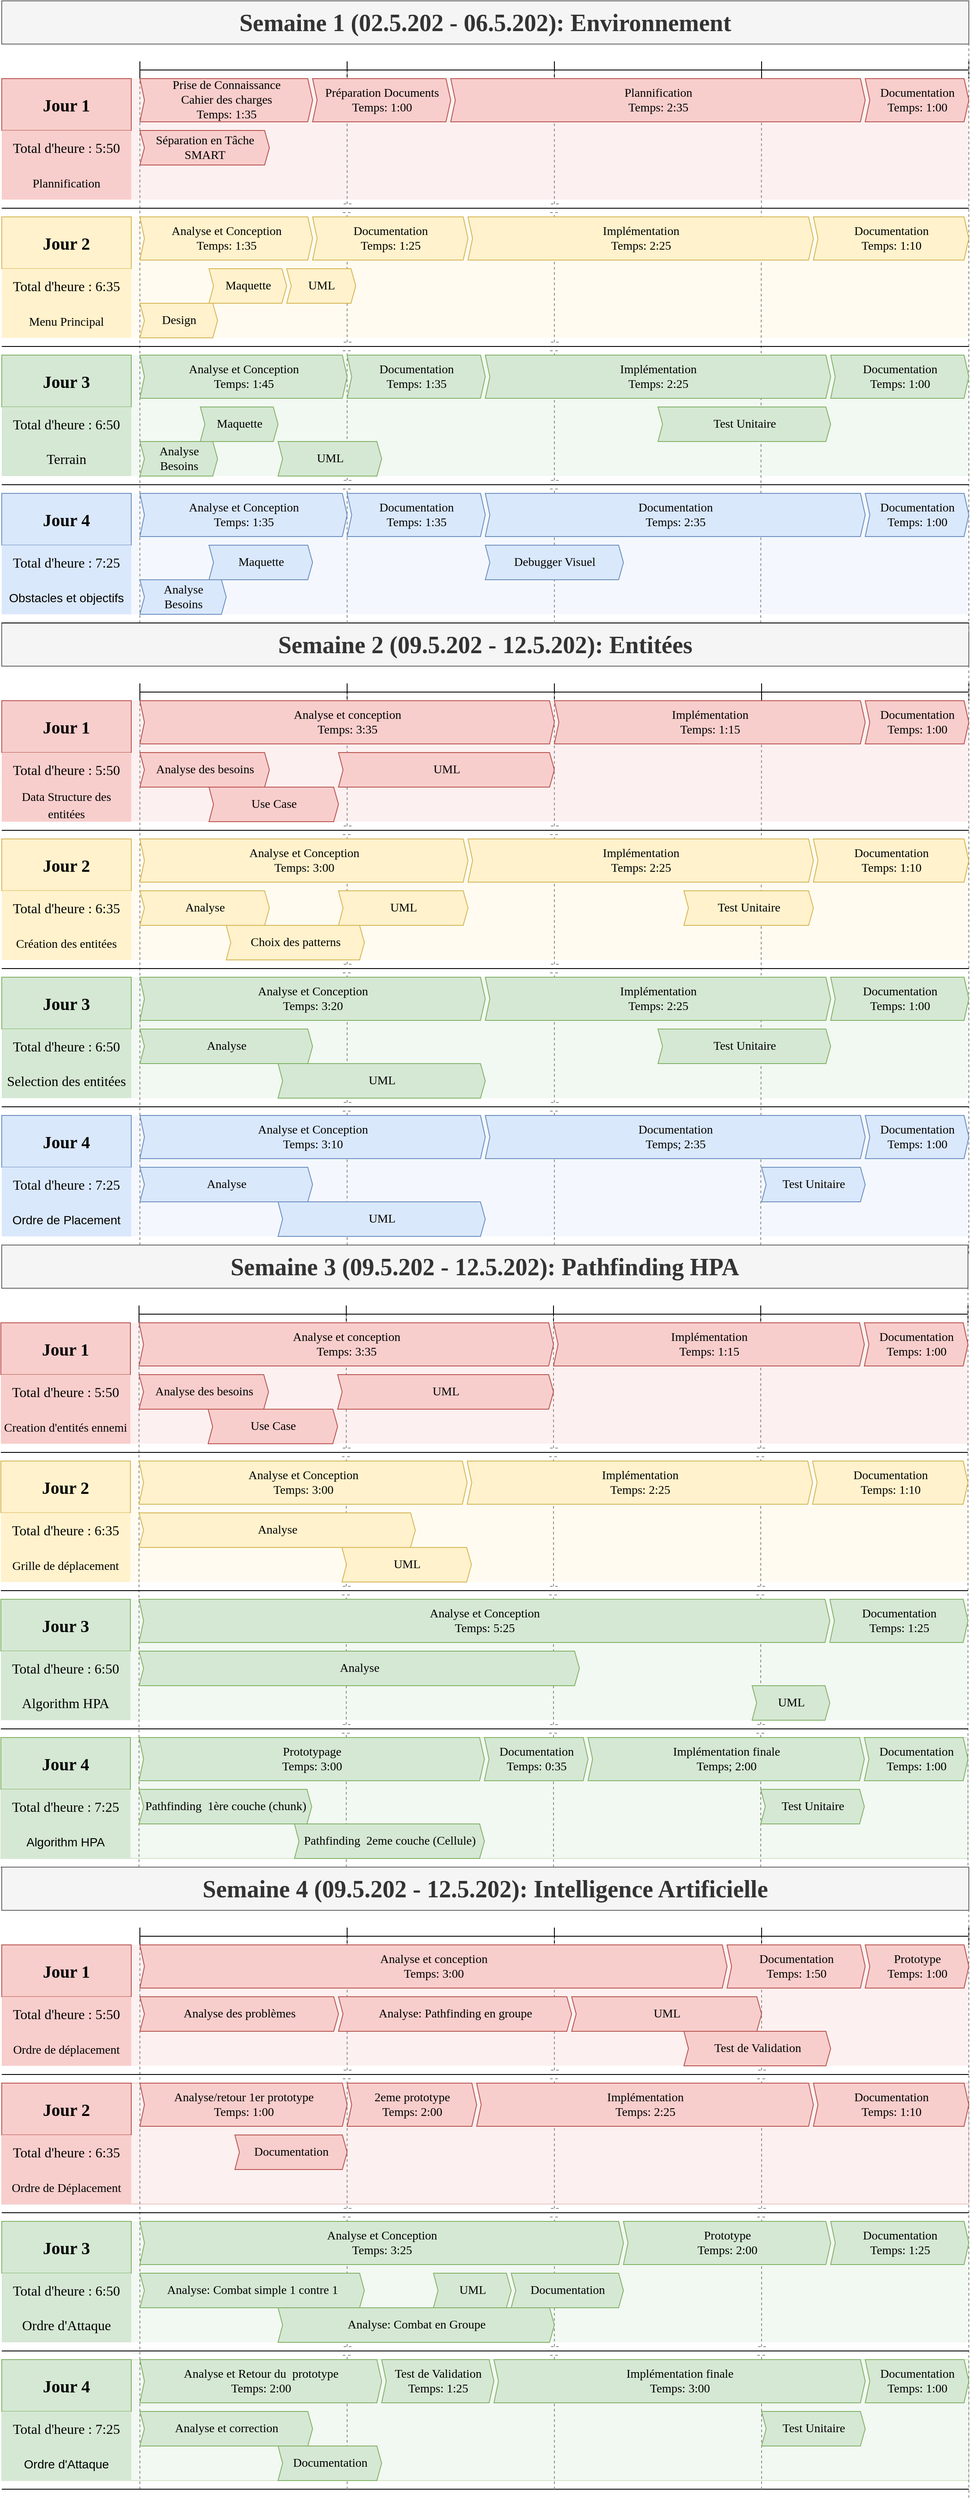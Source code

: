 <mxfile>
    <diagram id="AmbIO0eNBSl3mJiWK7nr" name="Page-1">
        <mxGraphModel dx="1188" dy="812" grid="1" gridSize="10" guides="1" tooltips="1" connect="1" arrows="1" fold="1" page="1" pageScale="1" pageWidth="1169" pageHeight="827" math="0" shadow="0">
            <root>
                <mxCell id="0"/>
                <mxCell id="131" value="BackGroundLayer" style="" parent="0"/>
                <mxCell id="132" value="" style="rounded=0;whiteSpace=wrap;html=1;fontFamily=Times New Roman;fontSize=16;gradientDirection=east;fillColor=#dae8fc;strokeColor=none;opacity=30;" parent="131" vertex="1">
                    <mxGeometry x="40" y="650" width="1120" height="140" as="geometry"/>
                </mxCell>
                <mxCell id="133" value="" style="rounded=0;whiteSpace=wrap;html=1;fontFamily=Times New Roman;fontSize=16;gradientDirection=east;fillColor=#d5e8d4;strokeColor=none;opacity=30;" parent="131" vertex="1">
                    <mxGeometry x="40" y="490" width="1120" height="140" as="geometry"/>
                </mxCell>
                <mxCell id="134" value="" style="rounded=0;whiteSpace=wrap;html=1;fontFamily=Times New Roman;fontSize=16;gradientDirection=east;fillColor=#fff2cc;strokeColor=none;opacity=30;" parent="131" vertex="1">
                    <mxGeometry x="40" y="330" width="1120" height="140" as="geometry"/>
                </mxCell>
                <mxCell id="135" value="" style="rounded=0;whiteSpace=wrap;html=1;fontFamily=Times New Roman;fontSize=16;gradientDirection=east;fillColor=#f8cecc;strokeColor=none;opacity=30;" parent="131" vertex="1">
                    <mxGeometry x="40" y="170" width="1120" height="140" as="geometry"/>
                </mxCell>
                <mxCell id="143" value="" style="rounded=0;whiteSpace=wrap;html=1;fontFamily=Times New Roman;fontSize=16;gradientDirection=east;fillColor=#dae8fc;strokeColor=none;opacity=30;" vertex="1" parent="131">
                    <mxGeometry x="40" y="1370" width="1120" height="140" as="geometry"/>
                </mxCell>
                <mxCell id="144" value="" style="rounded=0;whiteSpace=wrap;html=1;fontFamily=Times New Roman;fontSize=16;gradientDirection=east;fillColor=#d5e8d4;strokeColor=none;opacity=30;" vertex="1" parent="131">
                    <mxGeometry x="40" y="1210" width="1120" height="140" as="geometry"/>
                </mxCell>
                <mxCell id="145" value="" style="rounded=0;whiteSpace=wrap;html=1;fontFamily=Times New Roman;fontSize=16;gradientDirection=east;fillColor=#fff2cc;strokeColor=none;opacity=30;" vertex="1" parent="131">
                    <mxGeometry x="40" y="1050" width="1120" height="140" as="geometry"/>
                </mxCell>
                <mxCell id="146" value="" style="rounded=0;whiteSpace=wrap;html=1;fontFamily=Times New Roman;fontSize=16;gradientDirection=east;fillColor=#f8cecc;strokeColor=none;opacity=30;" vertex="1" parent="131">
                    <mxGeometry x="40" y="890" width="1120" height="140" as="geometry"/>
                </mxCell>
                <mxCell id="147" value="" style="shape=crossbar;whiteSpace=wrap;html=1;rounded=1;" vertex="1" parent="131">
                    <mxGeometry x="920" y="870" width="240" height="20" as="geometry"/>
                </mxCell>
                <mxCell id="148" value="" style="endArrow=none;dashed=1;html=1;rounded=0;sourcePerimeterSpacing=0;jumpStyle=line;jumpSize=10;entryX=0;entryY=0.5;entryDx=0;entryDy=0;entryPerimeter=0;strokeWidth=1;strokeColor=#8C8C8C;startSize=6;endSize=6;" edge="1" parent="131" target="156">
                    <mxGeometry width="50" height="50" relative="1" as="geometry">
                        <mxPoint x="200" y="1520" as="sourcePoint"/>
                        <mxPoint x="199" y="830" as="targetPoint"/>
                    </mxGeometry>
                </mxCell>
                <mxCell id="149" value="" style="endArrow=none;dashed=1;html=1;rounded=0;sourcePerimeterSpacing=0;jumpStyle=line;jumpSize=10;entryX=0;entryY=0.5;entryDx=0;entryDy=0;entryPerimeter=0;strokeWidth=1;strokeColor=#8C8C8C;startSize=6;endSize=6;" edge="1" parent="131" target="147">
                    <mxGeometry width="50" height="50" relative="1" as="geometry">
                        <mxPoint x="919" y="1520" as="sourcePoint"/>
                        <mxPoint x="919" y="830" as="targetPoint"/>
                    </mxGeometry>
                </mxCell>
                <mxCell id="150" value="" style="endArrow=none;dashed=1;html=1;rounded=0;sourcePerimeterSpacing=0;jumpStyle=line;jumpSize=10;strokeWidth=1;strokeColor=#8C8C8C;startSize=6;endSize=6;" edge="1" parent="131">
                    <mxGeometry width="50" height="50" relative="1" as="geometry">
                        <mxPoint x="1160" y="1530" as="sourcePoint"/>
                        <mxPoint x="1160" y="820" as="targetPoint"/>
                    </mxGeometry>
                </mxCell>
                <mxCell id="151" value="" style="endArrow=none;html=1;" edge="1" parent="131">
                    <mxGeometry width="50" height="50" relative="1" as="geometry">
                        <mxPoint x="40" y="1040" as="sourcePoint"/>
                        <mxPoint x="1160" y="1040" as="targetPoint"/>
                    </mxGeometry>
                </mxCell>
                <mxCell id="152" value="" style="endArrow=none;html=1;" edge="1" parent="131">
                    <mxGeometry width="50" height="50" relative="1" as="geometry">
                        <mxPoint x="40" y="1200" as="sourcePoint"/>
                        <mxPoint x="1160" y="1200" as="targetPoint"/>
                    </mxGeometry>
                </mxCell>
                <mxCell id="153" value="" style="endArrow=none;html=1;" edge="1" parent="131">
                    <mxGeometry width="50" height="50" relative="1" as="geometry">
                        <mxPoint x="40" y="1360" as="sourcePoint"/>
                        <mxPoint x="1160" y="1360" as="targetPoint"/>
                    </mxGeometry>
                </mxCell>
                <mxCell id="154" value="" style="shape=crossbar;whiteSpace=wrap;html=1;rounded=1;" vertex="1" parent="131">
                    <mxGeometry x="680" y="870" width="240" height="20" as="geometry"/>
                </mxCell>
                <mxCell id="155" value="" style="shape=crossbar;whiteSpace=wrap;html=1;rounded=1;" vertex="1" parent="131">
                    <mxGeometry x="440" y="870" width="240" height="20" as="geometry"/>
                </mxCell>
                <mxCell id="156" value="" style="shape=crossbar;whiteSpace=wrap;html=1;rounded=1;" vertex="1" parent="131">
                    <mxGeometry x="200" y="870" width="240" height="20" as="geometry"/>
                </mxCell>
                <mxCell id="157" value="" style="endArrow=none;html=1;" edge="1" parent="131">
                    <mxGeometry width="50" height="50" relative="1" as="geometry">
                        <mxPoint x="40" y="1520" as="sourcePoint"/>
                        <mxPoint x="1160" y="1520" as="targetPoint"/>
                    </mxGeometry>
                </mxCell>
                <mxCell id="158" value="" style="endArrow=none;dashed=1;html=1;rounded=0;sourcePerimeterSpacing=0;jumpStyle=line;jumpSize=10;entryX=1;entryY=0.5;entryDx=0;entryDy=0;entryPerimeter=0;strokeWidth=1;strokeColor=#8C8C8C;startSize=6;endSize=6;" edge="1" parent="131" target="156">
                    <mxGeometry width="50" height="50" relative="1" as="geometry">
                        <mxPoint x="440" y="1520" as="sourcePoint"/>
                        <mxPoint x="440" y="830" as="targetPoint"/>
                    </mxGeometry>
                </mxCell>
                <mxCell id="159" value="" style="endArrow=none;dashed=1;html=1;rounded=0;sourcePerimeterSpacing=0;jumpStyle=line;jumpSize=10;strokeWidth=1;strokeColor=#8C8C8C;startSize=6;endSize=6;entryX=1;entryY=0.5;entryDx=0;entryDy=0;entryPerimeter=0;" edge="1" parent="131" target="155">
                    <mxGeometry width="50" height="50" relative="1" as="geometry">
                        <mxPoint x="680" y="1520" as="sourcePoint"/>
                        <mxPoint x="690" y="890" as="targetPoint"/>
                    </mxGeometry>
                </mxCell>
                <mxCell id="160" value="Jour 3" style="rounded=0;whiteSpace=wrap;html=1;fillColor=#d5e8d4;strokeColor=#82b366;fontSize=20;fontStyle=1;fontFamily=Times New Roman;" vertex="1" parent="131">
                    <mxGeometry x="40" y="1210" width="150" height="60" as="geometry"/>
                </mxCell>
                <mxCell id="161" value="Analyse et Conception&lt;br&gt;Temps: 3:20" style="html=1;shape=mxgraph.infographic.ribbonSimple;notch1=5.29;notch2=5.57;align=center;verticalAlign=middle;fontSize=14;fontStyle=0;fillColor=#d5e8d4;strokeColor=#82b366;fontFamily=Times New Roman;" vertex="1" parent="131">
                    <mxGeometry x="200" y="1210" width="400" height="50" as="geometry"/>
                </mxCell>
                <mxCell id="162" value="Total d'heure : 6:50" style="rounded=0;whiteSpace=wrap;html=1;fillColor=#d5e8d4;strokeColor=none;fontSize=16;fontFamily=Times New Roman;" vertex="1" parent="131">
                    <mxGeometry x="40" y="1270" width="150" height="40" as="geometry"/>
                </mxCell>
                <mxCell id="163" value="Analyse" style="html=1;shape=mxgraph.infographic.ribbonSimple;notch1=5.29;notch2=5.57;align=center;verticalAlign=middle;fontSize=14;fontStyle=0;fillColor=#d5e8d4;strokeColor=#82b366;fontFamily=Times New Roman;" vertex="1" parent="131">
                    <mxGeometry x="200" y="1270" width="200" height="40" as="geometry"/>
                </mxCell>
                <mxCell id="164" value="UML" style="html=1;shape=mxgraph.infographic.ribbonSimple;notch1=5.29;notch2=5.57;align=center;verticalAlign=middle;fontSize=14;fontStyle=0;fillColor=#d5e8d4;strokeColor=#82b366;fontFamily=Times New Roman;" vertex="1" parent="131">
                    <mxGeometry x="360" y="1310" width="240" height="40" as="geometry"/>
                </mxCell>
                <mxCell id="165" value="Implémentation&lt;br&gt;Temps: 2:25" style="html=1;shape=mxgraph.infographic.ribbonSimple;notch1=5.29;notch2=5.57;align=center;verticalAlign=middle;fontSize=14;fontStyle=0;fillColor=#fff2cc;strokeColor=#d6b656;fontFamily=Times New Roman;" vertex="1" parent="131">
                    <mxGeometry x="580" y="1050" width="400" height="50" as="geometry"/>
                </mxCell>
                <mxCell id="166" value="Choix des patterns" style="html=1;shape=mxgraph.infographic.ribbonSimple;notch1=5.29;notch2=5.57;align=center;verticalAlign=middle;fontSize=14;fontStyle=0;fillColor=#fff2cc;strokeColor=#d6b656;fontFamily=Times New Roman;" vertex="1" parent="131">
                    <mxGeometry x="300" y="1150" width="160" height="40" as="geometry"/>
                </mxCell>
                <mxCell id="167" value="Documentation&lt;br&gt;Temps: 1:10" style="html=1;shape=mxgraph.infographic.ribbonSimple;notch1=5.29;notch2=5.57;align=center;verticalAlign=middle;fontSize=14;fontStyle=0;fillColor=#fff2cc;strokeColor=#d6b656;gradientDirection=east;fontFamily=Times New Roman;" vertex="1" parent="131">
                    <mxGeometry x="980" y="1050" width="180" height="50" as="geometry"/>
                </mxCell>
                <mxCell id="168" value="Analyse et Conception&lt;br&gt;Temps: 3:00" style="html=1;shape=mxgraph.infographic.ribbonSimple;notch1=5.29;notch2=5.57;align=center;verticalAlign=middle;fontSize=14;fontStyle=0;fillColor=#fff2cc;strokeColor=#d6b656;fontFamily=Times New Roman;" vertex="1" parent="131">
                    <mxGeometry x="200" y="1050" width="380" height="50" as="geometry"/>
                </mxCell>
                <mxCell id="169" value="Analyse" style="html=1;shape=mxgraph.infographic.ribbonSimple;notch1=5.29;notch2=5.57;align=center;verticalAlign=middle;fontSize=14;fontStyle=0;fillColor=#fff2cc;strokeColor=#d6b656;fontFamily=Times New Roman;" vertex="1" parent="131">
                    <mxGeometry x="200" y="1110" width="150" height="40" as="geometry"/>
                </mxCell>
                <mxCell id="170" value="Implémentation&lt;br&gt;Temps: 2:25" style="html=1;shape=mxgraph.infographic.ribbonSimple;notch1=5.29;notch2=5.57;align=center;verticalAlign=middle;fontSize=14;fontStyle=0;fillColor=#d5e8d4;strokeColor=#82b366;fontFamily=Times New Roman;" vertex="1" parent="131">
                    <mxGeometry x="600" y="1210" width="400" height="50" as="geometry"/>
                </mxCell>
                <mxCell id="171" value="Test Unitaire" style="html=1;shape=mxgraph.infographic.ribbonSimple;notch1=5.29;notch2=5.57;align=center;verticalAlign=middle;fontSize=14;fontStyle=0;fillColor=#d5e8d4;strokeColor=#82b366;fontFamily=Times New Roman;" vertex="1" parent="131">
                    <mxGeometry x="800" y="1270" width="200" height="40" as="geometry"/>
                </mxCell>
                <mxCell id="172" value="Documentation&lt;br&gt;Temps: 1:00" style="html=1;shape=mxgraph.infographic.ribbonSimple;notch1=5.29;notch2=5.57;align=center;verticalAlign=middle;fontSize=14;fontStyle=0;fillColor=#d5e8d4;strokeColor=#82b366;fontFamily=Times New Roman;" vertex="1" parent="131">
                    <mxGeometry x="1000" y="1210" width="160" height="50" as="geometry"/>
                </mxCell>
                <mxCell id="173" value="Analyse et Conception&lt;br&gt;Temps: 3:10" style="html=1;shape=mxgraph.infographic.ribbonSimple;notch1=5.29;notch2=5.57;align=center;verticalAlign=middle;fontSize=14;fontStyle=0;fillColor=#dae8fc;strokeColor=#6c8ebf;fontFamily=Times New Roman;" vertex="1" parent="131">
                    <mxGeometry x="200" y="1370" width="400" height="50" as="geometry"/>
                </mxCell>
                <mxCell id="174" value="UML" style="html=1;shape=mxgraph.infographic.ribbonSimple;notch1=5.29;notch2=5.57;align=center;verticalAlign=middle;fontSize=14;fontStyle=0;fillColor=#fff2cc;strokeColor=#d6b656;fontFamily=Times New Roman;" vertex="1" parent="131">
                    <mxGeometry x="430" y="1110" width="150" height="40" as="geometry"/>
                </mxCell>
                <mxCell id="175" value="Documentation&lt;br&gt;Temps; 2:35" style="html=1;shape=mxgraph.infographic.ribbonSimple;notch1=5.29;notch2=5.57;align=center;verticalAlign=middle;fontSize=14;fontStyle=0;fillColor=#dae8fc;strokeColor=#6c8ebf;fontFamily=Times New Roman;" vertex="1" parent="131">
                    <mxGeometry x="600" y="1370" width="440" height="50" as="geometry"/>
                </mxCell>
                <mxCell id="176" value="Documentation&lt;br&gt;Temps: 1:00" style="html=1;shape=mxgraph.infographic.ribbonSimple;notch1=5.29;notch2=5.57;align=center;verticalAlign=middle;fontSize=14;fontStyle=0;fillColor=#dae8fc;strokeColor=#6c8ebf;fontFamily=Times New Roman;" vertex="1" parent="131">
                    <mxGeometry x="1040" y="1370" width="120" height="50" as="geometry"/>
                </mxCell>
                <mxCell id="177" value="Implémentation&lt;br&gt;Temps: 1:15" style="html=1;shape=mxgraph.infographic.ribbonSimple;notch1=5.29;notch2=5.57;align=center;verticalAlign=middle;fontSize=14;fontStyle=0;fillColor=#f8cecc;strokeColor=#b85450;fontFamily=Times New Roman;" vertex="1" parent="131">
                    <mxGeometry x="680" y="890" width="360" height="50" as="geometry"/>
                </mxCell>
                <mxCell id="178" value="Analyse et conception&lt;br&gt;Temps: 3:35" style="html=1;shape=mxgraph.infographic.ribbonSimple;notch1=5.29;notch2=5.57;align=center;verticalAlign=middle;fontSize=14;fontStyle=0;fillColor=#f8cecc;strokeColor=#b85450;fontFamily=Times New Roman;" vertex="1" parent="131">
                    <mxGeometry x="200" y="890" width="480" height="50" as="geometry"/>
                </mxCell>
                <mxCell id="179" value="Analyse des besoins" style="html=1;shape=mxgraph.infographic.ribbonSimple;notch1=5.29;notch2=5.57;align=center;verticalAlign=middle;fontSize=14;fontStyle=0;fillColor=#f8cecc;strokeColor=#b85450;fontFamily=Times New Roman;" vertex="1" parent="131">
                    <mxGeometry x="200" y="950" width="150" height="40" as="geometry"/>
                </mxCell>
                <mxCell id="180" value="Semaine 2 (09.5.202 - 12.5.202): Entitées" style="rounded=0;whiteSpace=wrap;html=1;fillColor=#f5f5f5;strokeColor=#666666;fontSize=28;fontStyle=1;fontColor=#333333;fontFamily=Times New Roman;" vertex="1" parent="131">
                    <mxGeometry x="40" y="800" width="1120" height="50" as="geometry"/>
                </mxCell>
                <mxCell id="181" value="Jour 4" style="rounded=0;whiteSpace=wrap;html=1;fillColor=#dae8fc;strokeColor=#6c8ebf;fontSize=20;fontStyle=1;fontFamily=Times New Roman;" vertex="1" parent="131">
                    <mxGeometry x="40" y="1370" width="150" height="60" as="geometry"/>
                </mxCell>
                <mxCell id="182" value="&lt;span style=&quot;font-family: &amp;#34;helvetica&amp;#34; ; font-size: 14px&quot;&gt;Ordre de Placement&lt;/span&gt;" style="rounded=0;whiteSpace=wrap;html=1;fillColor=#dae8fc;strokeColor=none;fontSize=16;fontFamily=Times New Roman;" vertex="1" parent="131">
                    <mxGeometry x="40" y="1470" width="150" height="40" as="geometry"/>
                </mxCell>
                <mxCell id="183" value="Total d'heure : 7:25" style="rounded=0;whiteSpace=wrap;html=1;fillColor=#dae8fc;strokeColor=none;fontSize=16;fontFamily=Times New Roman;" vertex="1" parent="131">
                    <mxGeometry x="40" y="1430" width="150" height="40" as="geometry"/>
                </mxCell>
                <mxCell id="184" value="Jour 2" style="rounded=0;whiteSpace=wrap;html=1;fillColor=#fff2cc;strokeColor=#d6b656;fontSize=20;fontStyle=1;fontFamily=Times New Roman;" vertex="1" parent="131">
                    <mxGeometry x="40" y="1050" width="150" height="60" as="geometry"/>
                </mxCell>
                <mxCell id="185" value="&lt;span style=&quot;font-size: 14px&quot;&gt;Création des entitées&lt;/span&gt;" style="rounded=0;whiteSpace=wrap;html=1;fillColor=#fff2cc;strokeColor=none;fontSize=16;fontFamily=Times New Roman;" vertex="1" parent="131">
                    <mxGeometry x="40" y="1150" width="150" height="40" as="geometry"/>
                </mxCell>
                <mxCell id="186" value="Total d'heure : 6:35" style="rounded=0;whiteSpace=wrap;html=1;fillColor=#fff2cc;strokeColor=none;fontSize=16;fontFamily=Times New Roman;" vertex="1" parent="131">
                    <mxGeometry x="40" y="1110" width="150" height="40" as="geometry"/>
                </mxCell>
                <mxCell id="187" value="Jour 1" style="rounded=0;whiteSpace=wrap;html=1;fillColor=#f8cecc;strokeColor=#b85450;fontSize=20;fontStyle=1;fontFamily=Times New Roman;" vertex="1" parent="131">
                    <mxGeometry x="40" y="890" width="150" height="60" as="geometry"/>
                </mxCell>
                <mxCell id="188" value="&lt;span style=&quot;font-size: 14px&quot;&gt;Data Structure des entitées&lt;/span&gt;" style="rounded=0;whiteSpace=wrap;html=1;fillColor=#f8cecc;strokeColor=none;fontSize=16;fontFamily=Times New Roman;" vertex="1" parent="131">
                    <mxGeometry x="40" y="990" width="150" height="40" as="geometry"/>
                </mxCell>
                <mxCell id="189" value="Total d'heure : 5:50" style="rounded=0;whiteSpace=wrap;html=1;fillColor=#f8cecc;strokeColor=none;fontSize=16;fontFamily=Times New Roman;" vertex="1" parent="131">
                    <mxGeometry x="40" y="950" width="150" height="40" as="geometry"/>
                </mxCell>
                <mxCell id="190" value="Documentation&lt;br&gt;Temps: 1:00" style="html=1;shape=mxgraph.infographic.ribbonSimple;notch1=5.29;notch2=5.57;align=center;verticalAlign=middle;fontSize=14;fontStyle=0;fillColor=#f8cecc;strokeColor=#b85450;fontFamily=Times New Roman;" vertex="1" parent="131">
                    <mxGeometry x="1040" y="890" width="120" height="50" as="geometry"/>
                </mxCell>
                <mxCell id="191" value="Selection des entitées" style="rounded=0;whiteSpace=wrap;html=1;fillColor=#d5e8d4;strokeColor=none;fontSize=16;fontFamily=Times New Roman;" vertex="1" parent="131">
                    <mxGeometry x="40" y="1310" width="150" height="40" as="geometry"/>
                </mxCell>
                <mxCell id="192" value="Use Case" style="html=1;shape=mxgraph.infographic.ribbonSimple;notch1=5.29;notch2=5.57;align=center;verticalAlign=middle;fontSize=14;fontStyle=0;fillColor=#f8cecc;strokeColor=#b85450;fontFamily=Times New Roman;" vertex="1" parent="131">
                    <mxGeometry x="280" y="990" width="150" height="40" as="geometry"/>
                </mxCell>
                <mxCell id="193" value="UML" style="html=1;shape=mxgraph.infographic.ribbonSimple;notch1=5.29;notch2=5.57;align=center;verticalAlign=middle;fontSize=14;fontStyle=0;fillColor=#f8cecc;strokeColor=#b85450;fontFamily=Times New Roman;" vertex="1" parent="131">
                    <mxGeometry x="430" y="950" width="250" height="40" as="geometry"/>
                </mxCell>
                <mxCell id="194" value="Test Unitaire" style="html=1;shape=mxgraph.infographic.ribbonSimple;notch1=5.29;notch2=5.57;align=center;verticalAlign=middle;fontSize=14;fontStyle=0;fillColor=#fff2cc;strokeColor=#d6b656;fontFamily=Times New Roman;" vertex="1" parent="131">
                    <mxGeometry x="830" y="1110" width="150" height="40" as="geometry"/>
                </mxCell>
                <mxCell id="195" value="Analyse" style="html=1;shape=mxgraph.infographic.ribbonSimple;notch1=5.29;notch2=5.57;align=center;verticalAlign=middle;fontSize=14;fontStyle=0;fillColor=#dae8fc;strokeColor=#6c8ebf;fontFamily=Times New Roman;" vertex="1" parent="131">
                    <mxGeometry x="200" y="1430" width="200" height="40" as="geometry"/>
                </mxCell>
                <mxCell id="196" value="UML" style="html=1;shape=mxgraph.infographic.ribbonSimple;notch1=5.29;notch2=5.57;align=center;verticalAlign=middle;fontSize=14;fontStyle=0;fillColor=#dae8fc;strokeColor=#6c8ebf;fontFamily=Times New Roman;" vertex="1" parent="131">
                    <mxGeometry x="360" y="1470" width="240" height="40" as="geometry"/>
                </mxCell>
                <mxCell id="197" value="Test Unitaire" style="html=1;shape=mxgraph.infographic.ribbonSimple;notch1=5.29;notch2=5.57;align=center;verticalAlign=middle;fontSize=14;fontStyle=0;fillColor=#dae8fc;strokeColor=#6c8ebf;fontFamily=Times New Roman;" vertex="1" parent="131">
                    <mxGeometry x="920" y="1430" width="120" height="40" as="geometry"/>
                </mxCell>
                <mxCell id="198" value="" style="rounded=0;whiteSpace=wrap;html=1;fontFamily=Times New Roman;fontSize=16;gradientDirection=east;fillColor=#d5e8d4;strokeColor=#82b366;opacity=30;" vertex="1" parent="131">
                    <mxGeometry x="39" y="2090" width="1120" height="140" as="geometry"/>
                </mxCell>
                <mxCell id="199" value="" style="rounded=0;whiteSpace=wrap;html=1;fontFamily=Times New Roman;fontSize=16;gradientDirection=east;fillColor=#d5e8d4;strokeColor=none;opacity=30;" vertex="1" parent="131">
                    <mxGeometry x="39" y="1930" width="1120" height="140" as="geometry"/>
                </mxCell>
                <mxCell id="200" value="" style="rounded=0;whiteSpace=wrap;html=1;fontFamily=Times New Roman;fontSize=16;gradientDirection=east;fillColor=#fff2cc;strokeColor=none;opacity=30;" vertex="1" parent="131">
                    <mxGeometry x="39" y="1770" width="1120" height="140" as="geometry"/>
                </mxCell>
                <mxCell id="201" value="" style="rounded=0;whiteSpace=wrap;html=1;fontFamily=Times New Roman;fontSize=16;gradientDirection=east;fillColor=#f8cecc;strokeColor=none;opacity=30;" vertex="1" parent="131">
                    <mxGeometry x="39" y="1610" width="1120" height="140" as="geometry"/>
                </mxCell>
                <mxCell id="202" value="" style="shape=crossbar;whiteSpace=wrap;html=1;rounded=1;" vertex="1" parent="131">
                    <mxGeometry x="919" y="1590" width="240" height="20" as="geometry"/>
                </mxCell>
                <mxCell id="203" value="" style="endArrow=none;dashed=1;html=1;rounded=0;sourcePerimeterSpacing=0;jumpStyle=line;jumpSize=10;entryX=0;entryY=0.5;entryDx=0;entryDy=0;entryPerimeter=0;strokeWidth=1;strokeColor=#8C8C8C;startSize=6;endSize=6;" edge="1" parent="131" target="210">
                    <mxGeometry width="50" height="50" relative="1" as="geometry">
                        <mxPoint x="199" y="2240" as="sourcePoint"/>
                        <mxPoint x="198" y="1550" as="targetPoint"/>
                    </mxGeometry>
                </mxCell>
                <mxCell id="204" value="" style="endArrow=none;dashed=1;html=1;rounded=0;sourcePerimeterSpacing=0;jumpStyle=line;jumpSize=10;strokeWidth=1;strokeColor=#8C8C8C;startSize=6;endSize=6;" edge="1" parent="131">
                    <mxGeometry width="50" height="50" relative="1" as="geometry">
                        <mxPoint x="1159" y="2250" as="sourcePoint"/>
                        <mxPoint x="1159" y="1540" as="targetPoint"/>
                    </mxGeometry>
                </mxCell>
                <mxCell id="205" value="" style="endArrow=none;html=1;" edge="1" parent="131">
                    <mxGeometry width="50" height="50" relative="1" as="geometry">
                        <mxPoint x="39" y="1760" as="sourcePoint"/>
                        <mxPoint x="1159" y="1760" as="targetPoint"/>
                    </mxGeometry>
                </mxCell>
                <mxCell id="206" value="" style="endArrow=none;html=1;" edge="1" parent="131">
                    <mxGeometry width="50" height="50" relative="1" as="geometry">
                        <mxPoint x="39" y="1920" as="sourcePoint"/>
                        <mxPoint x="1159" y="1920" as="targetPoint"/>
                    </mxGeometry>
                </mxCell>
                <mxCell id="207" value="" style="endArrow=none;html=1;" edge="1" parent="131">
                    <mxGeometry width="50" height="50" relative="1" as="geometry">
                        <mxPoint x="39" y="2080" as="sourcePoint"/>
                        <mxPoint x="1159" y="2080" as="targetPoint"/>
                    </mxGeometry>
                </mxCell>
                <mxCell id="208" value="" style="shape=crossbar;whiteSpace=wrap;html=1;rounded=1;" vertex="1" parent="131">
                    <mxGeometry x="679" y="1590" width="240" height="20" as="geometry"/>
                </mxCell>
                <mxCell id="209" value="" style="shape=crossbar;whiteSpace=wrap;html=1;rounded=1;" vertex="1" parent="131">
                    <mxGeometry x="439" y="1590" width="240" height="20" as="geometry"/>
                </mxCell>
                <mxCell id="210" value="" style="shape=crossbar;whiteSpace=wrap;html=1;rounded=1;" vertex="1" parent="131">
                    <mxGeometry x="199" y="1590" width="240" height="20" as="geometry"/>
                </mxCell>
                <mxCell id="211" value="" style="endArrow=none;html=1;" edge="1" parent="131">
                    <mxGeometry width="50" height="50" relative="1" as="geometry">
                        <mxPoint x="39" y="2240" as="sourcePoint"/>
                        <mxPoint x="1159" y="2240" as="targetPoint"/>
                    </mxGeometry>
                </mxCell>
                <mxCell id="212" value="" style="endArrow=none;dashed=1;html=1;rounded=0;sourcePerimeterSpacing=0;jumpStyle=line;jumpSize=10;entryX=1;entryY=0.5;entryDx=0;entryDy=0;entryPerimeter=0;strokeWidth=1;strokeColor=#8C8C8C;startSize=6;endSize=6;" edge="1" parent="131" target="210">
                    <mxGeometry width="50" height="50" relative="1" as="geometry">
                        <mxPoint x="439" y="2240" as="sourcePoint"/>
                        <mxPoint x="439" y="1550" as="targetPoint"/>
                    </mxGeometry>
                </mxCell>
                <mxCell id="213" value="" style="endArrow=none;dashed=1;html=1;rounded=0;sourcePerimeterSpacing=0;jumpStyle=line;jumpSize=10;strokeWidth=1;strokeColor=#8C8C8C;startSize=6;endSize=6;entryX=1;entryY=0.5;entryDx=0;entryDy=0;entryPerimeter=0;" edge="1" parent="131" target="209">
                    <mxGeometry width="50" height="50" relative="1" as="geometry">
                        <mxPoint x="679" y="2240" as="sourcePoint"/>
                        <mxPoint x="689" y="1610" as="targetPoint"/>
                    </mxGeometry>
                </mxCell>
                <mxCell id="214" value="Jour 3" style="rounded=0;whiteSpace=wrap;html=1;fillColor=#d5e8d4;strokeColor=#82b366;fontSize=20;fontStyle=1;fontFamily=Times New Roman;" vertex="1" parent="131">
                    <mxGeometry x="39" y="1930" width="150" height="60" as="geometry"/>
                </mxCell>
                <mxCell id="215" value="" style="endArrow=none;dashed=1;html=1;rounded=0;sourcePerimeterSpacing=0;jumpStyle=line;jumpSize=10;strokeWidth=1;strokeColor=#8C8C8C;startSize=6;endSize=6;entryX=1;entryY=0.5;entryDx=0;entryDy=0;entryPerimeter=0;" edge="1" parent="131" target="208">
                    <mxGeometry width="50" height="50" relative="1" as="geometry">
                        <mxPoint x="919" y="2240" as="sourcePoint"/>
                        <mxPoint x="689" y="1610" as="targetPoint"/>
                    </mxGeometry>
                </mxCell>
                <mxCell id="216" value="Analyse et Conception&lt;br&gt;Temps: 5:25" style="html=1;shape=mxgraph.infographic.ribbonSimple;notch1=5.29;notch2=5.57;align=center;verticalAlign=middle;fontSize=14;fontStyle=0;fillColor=#d5e8d4;strokeColor=#82b366;fontFamily=Times New Roman;" vertex="1" parent="131">
                    <mxGeometry x="199" y="1930" width="800" height="50" as="geometry"/>
                </mxCell>
                <mxCell id="217" value="Total d'heure : 6:50" style="rounded=0;whiteSpace=wrap;html=1;fillColor=#d5e8d4;strokeColor=none;fontSize=16;fontFamily=Times New Roman;" vertex="1" parent="131">
                    <mxGeometry x="39" y="1990" width="150" height="40" as="geometry"/>
                </mxCell>
                <mxCell id="218" value="Analyse" style="html=1;shape=mxgraph.infographic.ribbonSimple;notch1=5.29;notch2=5.57;align=center;verticalAlign=middle;fontSize=14;fontStyle=0;fillColor=#d5e8d4;strokeColor=#82b366;fontFamily=Times New Roman;" vertex="1" parent="131">
                    <mxGeometry x="199" y="1990" width="510" height="40" as="geometry"/>
                </mxCell>
                <mxCell id="219" value="UML" style="html=1;shape=mxgraph.infographic.ribbonSimple;notch1=5.29;notch2=5.57;align=center;verticalAlign=middle;fontSize=14;fontStyle=0;fillColor=#d5e8d4;strokeColor=#82b366;fontFamily=Times New Roman;" vertex="1" parent="131">
                    <mxGeometry x="909" y="2030" width="90" height="40" as="geometry"/>
                </mxCell>
                <mxCell id="220" value="Implémentation&lt;br&gt;Temps: 2:25" style="html=1;shape=mxgraph.infographic.ribbonSimple;notch1=5.29;notch2=5.57;align=center;verticalAlign=middle;fontSize=14;fontStyle=0;fillColor=#fff2cc;strokeColor=#d6b656;fontFamily=Times New Roman;" vertex="1" parent="131">
                    <mxGeometry x="579" y="1770" width="400" height="50" as="geometry"/>
                </mxCell>
                <mxCell id="221" value="Documentation&lt;br&gt;Temps: 1:10" style="html=1;shape=mxgraph.infographic.ribbonSimple;notch1=5.29;notch2=5.57;align=center;verticalAlign=middle;fontSize=14;fontStyle=0;fillColor=#fff2cc;strokeColor=#d6b656;gradientDirection=east;fontFamily=Times New Roman;" vertex="1" parent="131">
                    <mxGeometry x="979" y="1770" width="180" height="50" as="geometry"/>
                </mxCell>
                <mxCell id="222" value="Analyse et Conception&lt;br&gt;Temps: 3:00" style="html=1;shape=mxgraph.infographic.ribbonSimple;notch1=5.29;notch2=5.57;align=center;verticalAlign=middle;fontSize=14;fontStyle=0;fillColor=#fff2cc;strokeColor=#d6b656;fontFamily=Times New Roman;" vertex="1" parent="131">
                    <mxGeometry x="199" y="1770" width="380" height="50" as="geometry"/>
                </mxCell>
                <mxCell id="223" value="Analyse" style="html=1;shape=mxgraph.infographic.ribbonSimple;notch1=5.29;notch2=5.57;align=center;verticalAlign=middle;fontSize=14;fontStyle=0;fillColor=#fff2cc;strokeColor=#d6b656;fontFamily=Times New Roman;" vertex="1" parent="131">
                    <mxGeometry x="199" y="1830" width="320" height="40" as="geometry"/>
                </mxCell>
                <mxCell id="224" value="Documentation&lt;br&gt;Temps: 1:25" style="html=1;shape=mxgraph.infographic.ribbonSimple;notch1=5.29;notch2=5.57;align=center;verticalAlign=middle;fontSize=14;fontStyle=0;fillColor=#d5e8d4;strokeColor=#82b366;fontFamily=Times New Roman;" vertex="1" parent="131">
                    <mxGeometry x="999" y="1930" width="160" height="50" as="geometry"/>
                </mxCell>
                <mxCell id="225" value="Prototypage&lt;br&gt;Temps: 3:00" style="html=1;shape=mxgraph.infographic.ribbonSimple;notch1=5.29;notch2=5.57;align=center;verticalAlign=middle;fontSize=14;fontStyle=0;fillColor=#d5e8d4;strokeColor=#82b366;fontFamily=Times New Roman;" vertex="1" parent="131">
                    <mxGeometry x="199" y="2090" width="400" height="50" as="geometry"/>
                </mxCell>
                <mxCell id="226" value="UML" style="html=1;shape=mxgraph.infographic.ribbonSimple;notch1=5.29;notch2=5.57;align=center;verticalAlign=middle;fontSize=14;fontStyle=0;fillColor=#fff2cc;strokeColor=#d6b656;fontFamily=Times New Roman;" vertex="1" parent="131">
                    <mxGeometry x="434" y="1870" width="150" height="40" as="geometry"/>
                </mxCell>
                <mxCell id="227" value="Implémentation finale&lt;br&gt;Temps; 2:00" style="html=1;shape=mxgraph.infographic.ribbonSimple;notch1=5.29;notch2=5.57;align=center;verticalAlign=middle;fontSize=14;fontStyle=0;fillColor=#d5e8d4;strokeColor=#82b366;fontFamily=Times New Roman;" vertex="1" parent="131">
                    <mxGeometry x="719" y="2090" width="320" height="50" as="geometry"/>
                </mxCell>
                <mxCell id="228" value="Documentation&lt;br&gt;Temps: 1:00" style="html=1;shape=mxgraph.infographic.ribbonSimple;notch1=5.29;notch2=5.57;align=center;verticalAlign=middle;fontSize=14;fontStyle=0;fillColor=#d5e8d4;strokeColor=#82b366;fontFamily=Times New Roman;" vertex="1" parent="131">
                    <mxGeometry x="1039" y="2090" width="120" height="50" as="geometry"/>
                </mxCell>
                <mxCell id="229" value="Implémentation&lt;br&gt;Temps: 1:15" style="html=1;shape=mxgraph.infographic.ribbonSimple;notch1=5.29;notch2=5.57;align=center;verticalAlign=middle;fontSize=14;fontStyle=0;fillColor=#f8cecc;strokeColor=#b85450;fontFamily=Times New Roman;" vertex="1" parent="131">
                    <mxGeometry x="679" y="1610" width="360" height="50" as="geometry"/>
                </mxCell>
                <mxCell id="230" value="Analyse et conception&lt;br&gt;Temps: 3:35" style="html=1;shape=mxgraph.infographic.ribbonSimple;notch1=5.29;notch2=5.57;align=center;verticalAlign=middle;fontSize=14;fontStyle=0;fillColor=#f8cecc;strokeColor=#b85450;fontFamily=Times New Roman;" vertex="1" parent="131">
                    <mxGeometry x="199" y="1610" width="480" height="50" as="geometry"/>
                </mxCell>
                <mxCell id="231" value="Analyse des besoins" style="html=1;shape=mxgraph.infographic.ribbonSimple;notch1=5.29;notch2=5.57;align=center;verticalAlign=middle;fontSize=14;fontStyle=0;fillColor=#f8cecc;strokeColor=#b85450;fontFamily=Times New Roman;" vertex="1" parent="131">
                    <mxGeometry x="199" y="1670" width="150" height="40" as="geometry"/>
                </mxCell>
                <mxCell id="232" value="Semaine 3 (09.5.202 - 12.5.202): Pathfinding HPA" style="rounded=0;whiteSpace=wrap;html=1;fillColor=#f5f5f5;strokeColor=#666666;fontSize=28;fontStyle=1;fontColor=#333333;fontFamily=Times New Roman;" vertex="1" parent="131">
                    <mxGeometry x="40" y="1520" width="1119" height="50" as="geometry"/>
                </mxCell>
                <mxCell id="233" value="Jour 4" style="rounded=0;whiteSpace=wrap;html=1;fillColor=#d5e8d4;strokeColor=#82b366;fontSize=20;fontStyle=1;fontFamily=Times New Roman;" vertex="1" parent="131">
                    <mxGeometry x="39" y="2090" width="150" height="60" as="geometry"/>
                </mxCell>
                <mxCell id="234" value="&lt;span style=&quot;font-family: &amp;#34;helvetica&amp;#34; ; font-size: 14px&quot;&gt;Algorithm HPA&lt;/span&gt;" style="rounded=0;whiteSpace=wrap;html=1;fillColor=#d5e8d4;strokeColor=none;fontSize=16;fontFamily=Times New Roman;" vertex="1" parent="131">
                    <mxGeometry x="39" y="2190" width="150" height="40" as="geometry"/>
                </mxCell>
                <mxCell id="235" value="Total d'heure : 7:25" style="rounded=0;whiteSpace=wrap;html=1;fillColor=#d5e8d4;strokeColor=none;fontSize=16;fontFamily=Times New Roman;" vertex="1" parent="131">
                    <mxGeometry x="39" y="2150" width="150" height="40" as="geometry"/>
                </mxCell>
                <mxCell id="236" value="Jour 2" style="rounded=0;whiteSpace=wrap;html=1;fillColor=#fff2cc;strokeColor=#d6b656;fontSize=20;fontStyle=1;fontFamily=Times New Roman;" vertex="1" parent="131">
                    <mxGeometry x="39" y="1770" width="150" height="60" as="geometry"/>
                </mxCell>
                <mxCell id="237" value="&lt;span style=&quot;font-size: 14px&quot;&gt;Grille de déplacement&lt;/span&gt;" style="rounded=0;whiteSpace=wrap;html=1;fillColor=#fff2cc;strokeColor=none;fontSize=16;fontFamily=Times New Roman;" vertex="1" parent="131">
                    <mxGeometry x="39" y="1870" width="150" height="40" as="geometry"/>
                </mxCell>
                <mxCell id="238" value="Total d'heure : 6:35" style="rounded=0;whiteSpace=wrap;html=1;fillColor=#fff2cc;strokeColor=none;fontSize=16;fontFamily=Times New Roman;" vertex="1" parent="131">
                    <mxGeometry x="39" y="1830" width="150" height="40" as="geometry"/>
                </mxCell>
                <mxCell id="239" value="Jour 1" style="rounded=0;whiteSpace=wrap;html=1;fillColor=#f8cecc;strokeColor=#b85450;fontSize=20;fontStyle=1;fontFamily=Times New Roman;" vertex="1" parent="131">
                    <mxGeometry x="39" y="1610" width="150" height="60" as="geometry"/>
                </mxCell>
                <mxCell id="240" value="&lt;span style=&quot;font-size: 14px&quot;&gt;Creation d'entités ennemi&lt;/span&gt;" style="rounded=0;whiteSpace=wrap;html=1;fillColor=#f8cecc;strokeColor=none;fontSize=16;fontFamily=Times New Roman;" vertex="1" parent="131">
                    <mxGeometry x="39" y="1710" width="150" height="40" as="geometry"/>
                </mxCell>
                <mxCell id="241" value="Total d'heure : 5:50" style="rounded=0;whiteSpace=wrap;html=1;fillColor=#f8cecc;strokeColor=none;fontSize=16;fontFamily=Times New Roman;" vertex="1" parent="131">
                    <mxGeometry x="39" y="1670" width="150" height="40" as="geometry"/>
                </mxCell>
                <mxCell id="242" value="Documentation&lt;br&gt;Temps: 1:00" style="html=1;shape=mxgraph.infographic.ribbonSimple;notch1=5.29;notch2=5.57;align=center;verticalAlign=middle;fontSize=14;fontStyle=0;fillColor=#f8cecc;strokeColor=#b85450;fontFamily=Times New Roman;" vertex="1" parent="131">
                    <mxGeometry x="1039" y="1610" width="120" height="50" as="geometry"/>
                </mxCell>
                <mxCell id="243" value="Algorithm HPA" style="rounded=0;whiteSpace=wrap;html=1;fillColor=#d5e8d4;strokeColor=none;fontSize=16;fontFamily=Times New Roman;" vertex="1" parent="131">
                    <mxGeometry x="39" y="2030" width="150" height="40" as="geometry"/>
                </mxCell>
                <mxCell id="244" value="Use Case" style="html=1;shape=mxgraph.infographic.ribbonSimple;notch1=5.29;notch2=5.57;align=center;verticalAlign=middle;fontSize=14;fontStyle=0;fillColor=#f8cecc;strokeColor=#b85450;fontFamily=Times New Roman;" vertex="1" parent="131">
                    <mxGeometry x="279" y="1710" width="150" height="40" as="geometry"/>
                </mxCell>
                <mxCell id="245" value="UML" style="html=1;shape=mxgraph.infographic.ribbonSimple;notch1=5.29;notch2=5.57;align=center;verticalAlign=middle;fontSize=14;fontStyle=0;fillColor=#f8cecc;strokeColor=#b85450;fontFamily=Times New Roman;" vertex="1" parent="131">
                    <mxGeometry x="429" y="1670" width="250" height="40" as="geometry"/>
                </mxCell>
                <mxCell id="246" value="Test Unitaire" style="html=1;shape=mxgraph.infographic.ribbonSimple;notch1=5.29;notch2=5.57;align=center;verticalAlign=middle;fontSize=14;fontStyle=0;fillColor=#d5e8d4;strokeColor=#82b366;fontFamily=Times New Roman;" vertex="1" parent="131">
                    <mxGeometry x="919" y="2150" width="120" height="40" as="geometry"/>
                </mxCell>
                <mxCell id="247" value="Pathfinding&amp;nbsp; 1ère couche (chunk)" style="html=1;shape=mxgraph.infographic.ribbonSimple;notch1=5.29;notch2=5.57;align=center;verticalAlign=middle;fontSize=14;fontStyle=0;fillColor=#d5e8d4;strokeColor=#82b366;fontFamily=Times New Roman;" vertex="1" parent="131">
                    <mxGeometry x="199" y="2150" width="200" height="40" as="geometry"/>
                </mxCell>
                <mxCell id="248" value="Pathfinding&amp;nbsp; 2eme couche (Cellule)" style="html=1;shape=mxgraph.infographic.ribbonSimple;notch1=5.29;notch2=5.57;align=center;verticalAlign=middle;fontSize=14;fontStyle=0;fillColor=#d5e8d4;strokeColor=#82b366;fontFamily=Times New Roman;" vertex="1" parent="131">
                    <mxGeometry x="379" y="2190" width="220" height="40" as="geometry"/>
                </mxCell>
                <mxCell id="249" value="Documentation&lt;br&gt;Temps: 0:35" style="html=1;shape=mxgraph.infographic.ribbonSimple;notch1=5.29;notch2=5.57;align=center;verticalAlign=middle;fontSize=14;fontStyle=0;fillColor=#d5e8d4;strokeColor=#82b366;fontFamily=Times New Roman;" vertex="1" parent="131">
                    <mxGeometry x="599" y="2090" width="120" height="50" as="geometry"/>
                </mxCell>
                <mxCell id="250" value="" style="rounded=0;whiteSpace=wrap;html=1;fontFamily=Times New Roman;fontSize=16;gradientDirection=east;fillColor=#d5e8d4;strokeColor=#82b366;opacity=30;" vertex="1" parent="131">
                    <mxGeometry x="40" y="2810" width="1120" height="140" as="geometry"/>
                </mxCell>
                <mxCell id="251" value="" style="rounded=0;whiteSpace=wrap;html=1;fontFamily=Times New Roman;fontSize=16;gradientDirection=east;fillColor=#d5e8d4;strokeColor=none;opacity=30;" vertex="1" parent="131">
                    <mxGeometry x="40" y="2650" width="1120" height="140" as="geometry"/>
                </mxCell>
                <mxCell id="252" value="" style="rounded=0;whiteSpace=wrap;html=1;fontFamily=Times New Roman;fontSize=16;gradientDirection=east;fillColor=#f8cecc;strokeColor=#b85450;opacity=30;" vertex="1" parent="131">
                    <mxGeometry x="40" y="2490" width="1120" height="140" as="geometry"/>
                </mxCell>
                <mxCell id="253" value="" style="rounded=0;whiteSpace=wrap;html=1;fontFamily=Times New Roman;fontSize=16;gradientDirection=east;fillColor=#f8cecc;strokeColor=none;opacity=30;" vertex="1" parent="131">
                    <mxGeometry x="40" y="2330" width="1120" height="140" as="geometry"/>
                </mxCell>
                <mxCell id="254" value="" style="shape=crossbar;whiteSpace=wrap;html=1;rounded=1;" vertex="1" parent="131">
                    <mxGeometry x="920" y="2310" width="240" height="20" as="geometry"/>
                </mxCell>
                <mxCell id="255" value="" style="endArrow=none;dashed=1;html=1;rounded=0;sourcePerimeterSpacing=0;jumpStyle=line;jumpSize=10;entryX=0;entryY=0.5;entryDx=0;entryDy=0;entryPerimeter=0;strokeWidth=1;strokeColor=#8C8C8C;startSize=6;endSize=6;" edge="1" parent="131" target="262">
                    <mxGeometry width="50" height="50" relative="1" as="geometry">
                        <mxPoint x="200" y="2960" as="sourcePoint"/>
                        <mxPoint x="199" y="2270" as="targetPoint"/>
                    </mxGeometry>
                </mxCell>
                <mxCell id="256" value="" style="endArrow=none;dashed=1;html=1;rounded=0;sourcePerimeterSpacing=0;jumpStyle=line;jumpSize=10;strokeWidth=1;strokeColor=#8C8C8C;startSize=6;endSize=6;" edge="1" parent="131">
                    <mxGeometry width="50" height="50" relative="1" as="geometry">
                        <mxPoint x="1160" y="2970" as="sourcePoint"/>
                        <mxPoint x="1160" y="2260" as="targetPoint"/>
                    </mxGeometry>
                </mxCell>
                <mxCell id="257" value="" style="endArrow=none;html=1;" edge="1" parent="131">
                    <mxGeometry width="50" height="50" relative="1" as="geometry">
                        <mxPoint x="40" y="2480" as="sourcePoint"/>
                        <mxPoint x="1160" y="2480" as="targetPoint"/>
                    </mxGeometry>
                </mxCell>
                <mxCell id="258" value="" style="endArrow=none;html=1;" edge="1" parent="131">
                    <mxGeometry width="50" height="50" relative="1" as="geometry">
                        <mxPoint x="40" y="2640" as="sourcePoint"/>
                        <mxPoint x="1160" y="2640" as="targetPoint"/>
                    </mxGeometry>
                </mxCell>
                <mxCell id="259" value="" style="endArrow=none;html=1;" edge="1" parent="131">
                    <mxGeometry width="50" height="50" relative="1" as="geometry">
                        <mxPoint x="40" y="2800" as="sourcePoint"/>
                        <mxPoint x="1160" y="2800" as="targetPoint"/>
                    </mxGeometry>
                </mxCell>
                <mxCell id="260" value="" style="shape=crossbar;whiteSpace=wrap;html=1;rounded=1;" vertex="1" parent="131">
                    <mxGeometry x="680" y="2310" width="240" height="20" as="geometry"/>
                </mxCell>
                <mxCell id="261" value="" style="shape=crossbar;whiteSpace=wrap;html=1;rounded=1;" vertex="1" parent="131">
                    <mxGeometry x="440" y="2310" width="240" height="20" as="geometry"/>
                </mxCell>
                <mxCell id="262" value="" style="shape=crossbar;whiteSpace=wrap;html=1;rounded=1;" vertex="1" parent="131">
                    <mxGeometry x="200" y="2310" width="240" height="20" as="geometry"/>
                </mxCell>
                <mxCell id="263" value="" style="endArrow=none;html=1;" edge="1" parent="131">
                    <mxGeometry width="50" height="50" relative="1" as="geometry">
                        <mxPoint x="40" y="2960" as="sourcePoint"/>
                        <mxPoint x="1160" y="2960" as="targetPoint"/>
                    </mxGeometry>
                </mxCell>
                <mxCell id="264" value="" style="endArrow=none;dashed=1;html=1;rounded=0;sourcePerimeterSpacing=0;jumpStyle=line;jumpSize=10;entryX=1;entryY=0.5;entryDx=0;entryDy=0;entryPerimeter=0;strokeWidth=1;strokeColor=#8C8C8C;startSize=6;endSize=6;" edge="1" parent="131" target="262">
                    <mxGeometry width="50" height="50" relative="1" as="geometry">
                        <mxPoint x="440" y="2960" as="sourcePoint"/>
                        <mxPoint x="440" y="2270" as="targetPoint"/>
                    </mxGeometry>
                </mxCell>
                <mxCell id="265" value="" style="endArrow=none;dashed=1;html=1;rounded=0;sourcePerimeterSpacing=0;jumpStyle=line;jumpSize=10;strokeWidth=1;strokeColor=#8C8C8C;startSize=6;endSize=6;entryX=1;entryY=0.5;entryDx=0;entryDy=0;entryPerimeter=0;" edge="1" parent="131" target="261">
                    <mxGeometry width="50" height="50" relative="1" as="geometry">
                        <mxPoint x="680" y="2960" as="sourcePoint"/>
                        <mxPoint x="690" y="2330" as="targetPoint"/>
                    </mxGeometry>
                </mxCell>
                <mxCell id="266" value="Jour 3" style="rounded=0;whiteSpace=wrap;html=1;fillColor=#d5e8d4;strokeColor=#82b366;fontSize=20;fontStyle=1;fontFamily=Times New Roman;" vertex="1" parent="131">
                    <mxGeometry x="40" y="2650" width="150" height="60" as="geometry"/>
                </mxCell>
                <mxCell id="267" value="" style="endArrow=none;dashed=1;html=1;rounded=0;sourcePerimeterSpacing=0;jumpStyle=line;jumpSize=10;strokeWidth=1;strokeColor=#8C8C8C;startSize=6;endSize=6;entryX=1;entryY=0.5;entryDx=0;entryDy=0;entryPerimeter=0;" edge="1" parent="131" target="260">
                    <mxGeometry width="50" height="50" relative="1" as="geometry">
                        <mxPoint x="920" y="2960" as="sourcePoint"/>
                        <mxPoint x="690" y="2330" as="targetPoint"/>
                    </mxGeometry>
                </mxCell>
                <mxCell id="268" value="Analyse et Conception&lt;br&gt;Temps: 3:25" style="html=1;shape=mxgraph.infographic.ribbonSimple;notch1=5.29;notch2=5.57;align=center;verticalAlign=middle;fontSize=14;fontStyle=0;fillColor=#d5e8d4;strokeColor=#82b366;fontFamily=Times New Roman;" vertex="1" parent="131">
                    <mxGeometry x="200" y="2650" width="560" height="50" as="geometry"/>
                </mxCell>
                <mxCell id="269" value="Total d'heure : 6:50" style="rounded=0;whiteSpace=wrap;html=1;fillColor=#d5e8d4;strokeColor=none;fontSize=16;fontFamily=Times New Roman;" vertex="1" parent="131">
                    <mxGeometry x="40" y="2710" width="150" height="40" as="geometry"/>
                </mxCell>
                <mxCell id="270" value="Analyse: Combat simple 1 contre 1" style="html=1;shape=mxgraph.infographic.ribbonSimple;notch1=5.29;notch2=5.57;align=center;verticalAlign=middle;fontSize=14;fontStyle=0;fillColor=#d5e8d4;strokeColor=#82b366;fontFamily=Times New Roman;" vertex="1" parent="131">
                    <mxGeometry x="200" y="2710" width="260" height="40" as="geometry"/>
                </mxCell>
                <mxCell id="271" value="UML" style="html=1;shape=mxgraph.infographic.ribbonSimple;notch1=5.29;notch2=5.57;align=center;verticalAlign=middle;fontSize=14;fontStyle=0;fillColor=#d5e8d4;strokeColor=#82b366;fontFamily=Times New Roman;" vertex="1" parent="131">
                    <mxGeometry x="540" y="2710" width="90" height="40" as="geometry"/>
                </mxCell>
                <mxCell id="272" value="Implémentation&lt;br&gt;Temps: 2:25" style="html=1;shape=mxgraph.infographic.ribbonSimple;notch1=5.29;notch2=5.57;align=center;verticalAlign=middle;fontSize=14;fontStyle=0;fillColor=#f8cecc;strokeColor=#b85450;fontFamily=Times New Roman;" vertex="1" parent="131">
                    <mxGeometry x="590" y="2490" width="390" height="50" as="geometry"/>
                </mxCell>
                <mxCell id="273" value="Documentation&lt;br&gt;Temps: 1:10" style="html=1;shape=mxgraph.infographic.ribbonSimple;notch1=5.29;notch2=5.57;align=center;verticalAlign=middle;fontSize=14;fontStyle=0;fillColor=#f8cecc;strokeColor=#b85450;gradientDirection=east;fontFamily=Times New Roman;" vertex="1" parent="131">
                    <mxGeometry x="980" y="2490" width="180" height="50" as="geometry"/>
                </mxCell>
                <mxCell id="274" value="Analyse/retour 1er prototype&lt;br&gt;Temps: 1:00" style="html=1;shape=mxgraph.infographic.ribbonSimple;notch1=5.29;notch2=5.57;align=center;verticalAlign=middle;fontSize=14;fontStyle=0;fillColor=#f8cecc;strokeColor=#b85450;fontFamily=Times New Roman;" vertex="1" parent="131">
                    <mxGeometry x="200" y="2490" width="240" height="50" as="geometry"/>
                </mxCell>
                <mxCell id="275" value="Documentation&lt;br&gt;Temps: 1:25" style="html=1;shape=mxgraph.infographic.ribbonSimple;notch1=5.29;notch2=5.57;align=center;verticalAlign=middle;fontSize=14;fontStyle=0;fillColor=#d5e8d4;strokeColor=#82b366;fontFamily=Times New Roman;" vertex="1" parent="131">
                    <mxGeometry x="1000" y="2650" width="160" height="50" as="geometry"/>
                </mxCell>
                <mxCell id="276" value="Analyse et Retour du&amp;nbsp; prototype&lt;br&gt;Temps: 2:00" style="html=1;shape=mxgraph.infographic.ribbonSimple;notch1=5.29;notch2=5.57;align=center;verticalAlign=middle;fontSize=14;fontStyle=0;fillColor=#d5e8d4;strokeColor=#82b366;fontFamily=Times New Roman;" vertex="1" parent="131">
                    <mxGeometry x="200" y="2810" width="280" height="50" as="geometry"/>
                </mxCell>
                <mxCell id="277" value="Documentation" style="html=1;shape=mxgraph.infographic.ribbonSimple;notch1=5.29;notch2=5.57;align=center;verticalAlign=middle;fontSize=14;fontStyle=0;fillColor=#f8cecc;strokeColor=#b85450;fontFamily=Times New Roman;" vertex="1" parent="131">
                    <mxGeometry x="310" y="2550" width="130" height="40" as="geometry"/>
                </mxCell>
                <mxCell id="278" value="Implémentation finale&lt;br&gt;Temps: 3:00" style="html=1;shape=mxgraph.infographic.ribbonSimple;notch1=5.29;notch2=5.57;align=center;verticalAlign=middle;fontSize=14;fontStyle=0;fillColor=#d5e8d4;strokeColor=#82b366;fontFamily=Times New Roman;" vertex="1" parent="131">
                    <mxGeometry x="610" y="2810" width="430" height="50" as="geometry"/>
                </mxCell>
                <mxCell id="279" value="Documentation&lt;br&gt;Temps: 1:00" style="html=1;shape=mxgraph.infographic.ribbonSimple;notch1=5.29;notch2=5.57;align=center;verticalAlign=middle;fontSize=14;fontStyle=0;fillColor=#d5e8d4;strokeColor=#82b366;fontFamily=Times New Roman;" vertex="1" parent="131">
                    <mxGeometry x="1040" y="2810" width="120" height="50" as="geometry"/>
                </mxCell>
                <mxCell id="280" value="Analyse et conception&lt;br&gt;Temps: 3:00" style="html=1;shape=mxgraph.infographic.ribbonSimple;notch1=5.29;notch2=5.57;align=center;verticalAlign=middle;fontSize=14;fontStyle=0;fillColor=#f8cecc;strokeColor=#b85450;fontFamily=Times New Roman;" vertex="1" parent="131">
                    <mxGeometry x="200" y="2330" width="680" height="50" as="geometry"/>
                </mxCell>
                <mxCell id="281" value="Analyse: Pathfinding en groupe" style="html=1;shape=mxgraph.infographic.ribbonSimple;notch1=5.29;notch2=5.57;align=center;verticalAlign=middle;fontSize=14;fontStyle=0;fillColor=#f8cecc;strokeColor=#b85450;fontFamily=Times New Roman;" vertex="1" parent="131">
                    <mxGeometry x="430" y="2390" width="270" height="40" as="geometry"/>
                </mxCell>
                <mxCell id="282" value="Semaine 4 (09.5.202 - 12.5.202): Intelligence Artificielle" style="rounded=0;whiteSpace=wrap;html=1;fillColor=#f5f5f5;strokeColor=#666666;fontSize=28;fontStyle=1;fontColor=#333333;fontFamily=Times New Roman;" vertex="1" parent="131">
                    <mxGeometry x="40" y="2240" width="1120" height="50" as="geometry"/>
                </mxCell>
                <mxCell id="283" value="Jour 4" style="rounded=0;whiteSpace=wrap;html=1;fillColor=#d5e8d4;strokeColor=#82b366;fontSize=20;fontStyle=1;fontFamily=Times New Roman;" vertex="1" parent="131">
                    <mxGeometry x="40" y="2810" width="150" height="60" as="geometry"/>
                </mxCell>
                <mxCell id="284" value="&lt;span style=&quot;font-family: &amp;#34;helvetica&amp;#34; ; font-size: 14px&quot;&gt;Ordre d'Attaque&lt;/span&gt;" style="rounded=0;whiteSpace=wrap;html=1;fillColor=#d5e8d4;strokeColor=none;fontSize=16;fontFamily=Times New Roman;" vertex="1" parent="131">
                    <mxGeometry x="40" y="2910" width="150" height="40" as="geometry"/>
                </mxCell>
                <mxCell id="285" value="Total d'heure : 7:25" style="rounded=0;whiteSpace=wrap;html=1;fillColor=#d5e8d4;strokeColor=none;fontSize=16;fontFamily=Times New Roman;" vertex="1" parent="131">
                    <mxGeometry x="40" y="2870" width="150" height="40" as="geometry"/>
                </mxCell>
                <mxCell id="286" value="Jour 2" style="rounded=0;whiteSpace=wrap;html=1;fillColor=#f8cecc;strokeColor=#b85450;fontSize=20;fontStyle=1;fontFamily=Times New Roman;" vertex="1" parent="131">
                    <mxGeometry x="40" y="2490" width="150" height="60" as="geometry"/>
                </mxCell>
                <mxCell id="287" value="&lt;span style=&quot;font-size: 14px&quot;&gt;Ordre de Déplacement&lt;/span&gt;" style="rounded=0;whiteSpace=wrap;html=1;fillColor=#f8cecc;strokeColor=none;fontSize=16;fontFamily=Times New Roman;" vertex="1" parent="131">
                    <mxGeometry x="40" y="2590" width="150" height="40" as="geometry"/>
                </mxCell>
                <mxCell id="288" value="Total d'heure : 6:35" style="rounded=0;whiteSpace=wrap;html=1;fillColor=#f8cecc;strokeColor=none;fontSize=16;fontFamily=Times New Roman;" vertex="1" parent="131">
                    <mxGeometry x="40" y="2550" width="150" height="40" as="geometry"/>
                </mxCell>
                <mxCell id="289" value="Jour 1" style="rounded=0;whiteSpace=wrap;html=1;fillColor=#f8cecc;strokeColor=#b85450;fontSize=20;fontStyle=1;fontFamily=Times New Roman;" vertex="1" parent="131">
                    <mxGeometry x="40" y="2330" width="150" height="60" as="geometry"/>
                </mxCell>
                <mxCell id="290" value="&lt;span style=&quot;font-size: 14px&quot;&gt;Ordre de déplacement&lt;/span&gt;" style="rounded=0;whiteSpace=wrap;html=1;fillColor=#f8cecc;strokeColor=none;fontSize=16;fontFamily=Times New Roman;" vertex="1" parent="131">
                    <mxGeometry x="40" y="2430" width="150" height="40" as="geometry"/>
                </mxCell>
                <mxCell id="291" value="Total d'heure : 5:50" style="rounded=0;whiteSpace=wrap;html=1;fillColor=#f8cecc;strokeColor=none;fontSize=16;fontFamily=Times New Roman;" vertex="1" parent="131">
                    <mxGeometry x="40" y="2390" width="150" height="40" as="geometry"/>
                </mxCell>
                <mxCell id="292" value="Documentation&lt;br&gt;Temps: 1:50" style="html=1;shape=mxgraph.infographic.ribbonSimple;notch1=5.29;notch2=5.57;align=center;verticalAlign=middle;fontSize=14;fontStyle=0;fillColor=#f8cecc;strokeColor=#b85450;fontFamily=Times New Roman;" vertex="1" parent="131">
                    <mxGeometry x="880" y="2330" width="160" height="50" as="geometry"/>
                </mxCell>
                <mxCell id="293" value="Ordre d'Attaque" style="rounded=0;whiteSpace=wrap;html=1;fillColor=#d5e8d4;strokeColor=none;fontSize=16;fontFamily=Times New Roman;" vertex="1" parent="131">
                    <mxGeometry x="40" y="2750" width="150" height="40" as="geometry"/>
                </mxCell>
                <mxCell id="294" value="UML" style="html=1;shape=mxgraph.infographic.ribbonSimple;notch1=5.29;notch2=5.57;align=center;verticalAlign=middle;fontSize=14;fontStyle=0;fillColor=#f8cecc;strokeColor=#b85450;fontFamily=Times New Roman;" vertex="1" parent="131">
                    <mxGeometry x="700" y="2390" width="220" height="40" as="geometry"/>
                </mxCell>
                <mxCell id="295" value="Test Unitaire" style="html=1;shape=mxgraph.infographic.ribbonSimple;notch1=5.29;notch2=5.57;align=center;verticalAlign=middle;fontSize=14;fontStyle=0;fillColor=#d5e8d4;strokeColor=#82b366;fontFamily=Times New Roman;" vertex="1" parent="131">
                    <mxGeometry x="920" y="2870" width="120" height="40" as="geometry"/>
                </mxCell>
                <mxCell id="296" value="Analyse et correction" style="html=1;shape=mxgraph.infographic.ribbonSimple;notch1=5.29;notch2=5.57;align=center;verticalAlign=middle;fontSize=14;fontStyle=0;fillColor=#d5e8d4;strokeColor=#82b366;fontFamily=Times New Roman;" vertex="1" parent="131">
                    <mxGeometry x="200" y="2870" width="200" height="40" as="geometry"/>
                </mxCell>
                <mxCell id="297" value="Documentation" style="html=1;shape=mxgraph.infographic.ribbonSimple;notch1=5.29;notch2=5.57;align=center;verticalAlign=middle;fontSize=14;fontStyle=0;fillColor=#d5e8d4;strokeColor=#82b366;fontFamily=Times New Roman;" vertex="1" parent="131">
                    <mxGeometry x="360" y="2910" width="120" height="40" as="geometry"/>
                </mxCell>
                <mxCell id="298" value="Analyse des problèmes" style="html=1;shape=mxgraph.infographic.ribbonSimple;notch1=5.29;notch2=5.57;align=center;verticalAlign=middle;fontSize=14;fontStyle=0;fillColor=#f8cecc;strokeColor=#b85450;fontFamily=Times New Roman;" vertex="1" parent="131">
                    <mxGeometry x="200" y="2390" width="230" height="40" as="geometry"/>
                </mxCell>
                <mxCell id="299" value="Prototype&lt;br&gt;Temps: 1:00" style="html=1;shape=mxgraph.infographic.ribbonSimple;notch1=5.29;notch2=5.57;align=center;verticalAlign=middle;fontSize=14;fontStyle=0;fillColor=#f8cecc;strokeColor=#b85450;fontFamily=Times New Roman;" vertex="1" parent="131">
                    <mxGeometry x="1040" y="2330" width="120" height="50" as="geometry"/>
                </mxCell>
                <mxCell id="300" value="2eme prototype&lt;br&gt;Temps: 2:00" style="html=1;shape=mxgraph.infographic.ribbonSimple;notch1=5.29;notch2=5.57;align=center;verticalAlign=middle;fontSize=14;fontStyle=0;fillColor=#f8cecc;strokeColor=#b85450;fontFamily=Times New Roman;" vertex="1" parent="131">
                    <mxGeometry x="440" y="2490" width="150" height="50" as="geometry"/>
                </mxCell>
                <mxCell id="301" value="Analyse: Combat en Groupe" style="html=1;shape=mxgraph.infographic.ribbonSimple;notch1=5.29;notch2=5.57;align=center;verticalAlign=middle;fontSize=14;fontStyle=0;fillColor=#d5e8d4;strokeColor=#82b366;fontFamily=Times New Roman;" vertex="1" parent="131">
                    <mxGeometry x="360" y="2750" width="320" height="40" as="geometry"/>
                </mxCell>
                <mxCell id="302" value="Prototype&lt;br&gt;Temps: 2:00" style="html=1;shape=mxgraph.infographic.ribbonSimple;notch1=5.29;notch2=5.57;align=center;verticalAlign=middle;fontSize=14;fontStyle=0;fillColor=#d5e8d4;strokeColor=#82b366;fontFamily=Times New Roman;" vertex="1" parent="131">
                    <mxGeometry x="760" y="2650" width="240" height="50" as="geometry"/>
                </mxCell>
                <mxCell id="303" value="Documentation" style="html=1;shape=mxgraph.infographic.ribbonSimple;notch1=5.29;notch2=5.57;align=center;verticalAlign=middle;fontSize=14;fontStyle=0;fillColor=#d5e8d4;strokeColor=#82b366;fontFamily=Times New Roman;" vertex="1" parent="131">
                    <mxGeometry x="630" y="2710" width="130" height="40" as="geometry"/>
                </mxCell>
                <mxCell id="304" value="Test de Validation" style="html=1;shape=mxgraph.infographic.ribbonSimple;notch1=5.29;notch2=5.57;align=center;verticalAlign=middle;fontSize=14;fontStyle=0;fillColor=#f8cecc;strokeColor=#b85450;fontFamily=Times New Roman;" vertex="1" parent="131">
                    <mxGeometry x="830" y="2430" width="170" height="40" as="geometry"/>
                </mxCell>
                <mxCell id="305" value="Test de Validation&lt;br&gt;Temps: 1:25" style="html=1;shape=mxgraph.infographic.ribbonSimple;notch1=5.29;notch2=5.57;align=center;verticalAlign=middle;fontSize=14;fontStyle=0;fillColor=#d5e8d4;strokeColor=#82b366;fontFamily=Times New Roman;" vertex="1" parent="131">
                    <mxGeometry x="480" y="2810" width="130" height="50" as="geometry"/>
                </mxCell>
                <mxCell id="1" style="" parent="0"/>
                <mxCell id="24" value="" style="shape=crossbar;whiteSpace=wrap;html=1;rounded=1;" parent="1" vertex="1">
                    <mxGeometry x="920" y="150" width="240" height="20" as="geometry"/>
                </mxCell>
                <mxCell id="33" value="" style="endArrow=none;dashed=1;html=1;rounded=0;sourcePerimeterSpacing=0;jumpStyle=line;jumpSize=10;entryX=0;entryY=0.5;entryDx=0;entryDy=0;entryPerimeter=0;strokeWidth=1;strokeColor=#8C8C8C;startSize=6;endSize=6;" parent="1" target="56" edge="1">
                    <mxGeometry width="50" height="50" relative="1" as="geometry">
                        <mxPoint x="200" y="800" as="sourcePoint"/>
                        <mxPoint x="199" y="110" as="targetPoint"/>
                    </mxGeometry>
                </mxCell>
                <mxCell id="34" value="" style="endArrow=none;dashed=1;html=1;rounded=0;sourcePerimeterSpacing=0;jumpStyle=line;jumpSize=10;entryX=0;entryY=0.5;entryDx=0;entryDy=0;entryPerimeter=0;strokeWidth=1;strokeColor=#8C8C8C;startSize=6;endSize=6;" parent="1" target="24" edge="1">
                    <mxGeometry width="50" height="50" relative="1" as="geometry">
                        <mxPoint x="919" y="800" as="sourcePoint"/>
                        <mxPoint x="919" y="110" as="targetPoint"/>
                    </mxGeometry>
                </mxCell>
                <mxCell id="36" value="" style="endArrow=none;dashed=1;html=1;rounded=0;sourcePerimeterSpacing=0;jumpStyle=line;jumpSize=10;strokeWidth=1;strokeColor=#8C8C8C;startSize=6;endSize=6;" parent="1" edge="1">
                    <mxGeometry width="50" height="50" relative="1" as="geometry">
                        <mxPoint x="1160" y="810" as="sourcePoint"/>
                        <mxPoint x="1160" y="100" as="targetPoint"/>
                    </mxGeometry>
                </mxCell>
                <mxCell id="42" value="" style="endArrow=none;html=1;" parent="1" edge="1">
                    <mxGeometry width="50" height="50" relative="1" as="geometry">
                        <mxPoint x="40" y="320" as="sourcePoint"/>
                        <mxPoint x="1160" y="320" as="targetPoint"/>
                    </mxGeometry>
                </mxCell>
                <mxCell id="43" value="" style="endArrow=none;html=1;" parent="1" edge="1">
                    <mxGeometry width="50" height="50" relative="1" as="geometry">
                        <mxPoint x="40" y="480" as="sourcePoint"/>
                        <mxPoint x="1160" y="480" as="targetPoint"/>
                    </mxGeometry>
                </mxCell>
                <mxCell id="44" value="" style="endArrow=none;html=1;" parent="1" edge="1">
                    <mxGeometry width="50" height="50" relative="1" as="geometry">
                        <mxPoint x="40" y="640" as="sourcePoint"/>
                        <mxPoint x="1160" y="640" as="targetPoint"/>
                    </mxGeometry>
                </mxCell>
                <mxCell id="50" value="" style="shape=crossbar;whiteSpace=wrap;html=1;rounded=1;" parent="1" vertex="1">
                    <mxGeometry x="680" y="150" width="240" height="20" as="geometry"/>
                </mxCell>
                <mxCell id="55" value="" style="shape=crossbar;whiteSpace=wrap;html=1;rounded=1;" parent="1" vertex="1">
                    <mxGeometry x="440" y="150" width="240" height="20" as="geometry"/>
                </mxCell>
                <mxCell id="56" value="" style="shape=crossbar;whiteSpace=wrap;html=1;rounded=1;" parent="1" vertex="1">
                    <mxGeometry x="200" y="150" width="240" height="20" as="geometry"/>
                </mxCell>
                <mxCell id="103" value="" style="endArrow=none;html=1;" parent="1" edge="1">
                    <mxGeometry width="50" height="50" relative="1" as="geometry">
                        <mxPoint x="40" y="800" as="sourcePoint"/>
                        <mxPoint x="1160" y="800" as="targetPoint"/>
                    </mxGeometry>
                </mxCell>
                <mxCell id="122" value="" style="endArrow=none;dashed=1;html=1;rounded=0;sourcePerimeterSpacing=0;jumpStyle=line;jumpSize=10;entryX=1;entryY=0.5;entryDx=0;entryDy=0;entryPerimeter=0;strokeWidth=1;strokeColor=#8C8C8C;startSize=6;endSize=6;" parent="1" target="56" edge="1">
                    <mxGeometry width="50" height="50" relative="1" as="geometry">
                        <mxPoint x="440" y="800" as="sourcePoint"/>
                        <mxPoint x="440" y="110" as="targetPoint"/>
                    </mxGeometry>
                </mxCell>
                <mxCell id="125" value="" style="endArrow=none;dashed=1;html=1;rounded=0;sourcePerimeterSpacing=0;jumpStyle=line;jumpSize=10;strokeWidth=1;strokeColor=#8C8C8C;startSize=6;endSize=6;entryX=1;entryY=0.5;entryDx=0;entryDy=0;entryPerimeter=0;" parent="1" target="55" edge="1">
                    <mxGeometry width="50" height="50" relative="1" as="geometry">
                        <mxPoint x="680" y="800" as="sourcePoint"/>
                        <mxPoint x="690" y="170" as="targetPoint"/>
                    </mxGeometry>
                </mxCell>
                <mxCell id="126" value="Jour 3" style="rounded=0;whiteSpace=wrap;html=1;fillColor=#d5e8d4;strokeColor=#82b366;fontSize=20;fontStyle=1;fontFamily=Times New Roman;" parent="1" vertex="1">
                    <mxGeometry x="40" y="490" width="150" height="60" as="geometry"/>
                </mxCell>
                <mxCell id="127" value="Terrain" style="rounded=0;whiteSpace=wrap;html=1;fillColor=#d5e8d4;strokeColor=none;fontSize=16;fontFamily=Times New Roman;" parent="1" vertex="1">
                    <mxGeometry x="40" y="590" width="150" height="40" as="geometry"/>
                </mxCell>
                <mxCell id="17" value="Objects" style="" parent="0"/>
                <mxCell id="86" value="Analyse et Conception&lt;br&gt;Temps: 1:45" style="html=1;shape=mxgraph.infographic.ribbonSimple;notch1=5.29;notch2=5.57;align=center;verticalAlign=middle;fontSize=14;fontStyle=0;fillColor=#d5e8d4;strokeColor=#82b366;fontFamily=Times New Roman;" parent="17" vertex="1">
                    <mxGeometry x="200" y="490" width="240" height="50" as="geometry"/>
                </mxCell>
                <mxCell id="87" value="Total d'heure : 6:50" style="rounded=0;whiteSpace=wrap;html=1;fillColor=#d5e8d4;strokeColor=none;fontSize=16;fontFamily=Times New Roman;" parent="17" vertex="1">
                    <mxGeometry x="40" y="550" width="150" height="40" as="geometry"/>
                </mxCell>
                <mxCell id="88" value="Analyse&lt;br&gt;Besoins" style="html=1;shape=mxgraph.infographic.ribbonSimple;notch1=5.29;notch2=5.57;align=center;verticalAlign=middle;fontSize=14;fontStyle=0;fillColor=#d5e8d4;strokeColor=#82b366;fontFamily=Times New Roman;" parent="17" vertex="1">
                    <mxGeometry x="200" y="590" width="90" height="40" as="geometry"/>
                </mxCell>
                <mxCell id="89" value="Maquette" style="html=1;shape=mxgraph.infographic.ribbonSimple;notch1=5.29;notch2=5.57;align=center;verticalAlign=middle;fontSize=14;fontStyle=0;fillColor=#d5e8d4;strokeColor=#82b366;fontFamily=Times New Roman;" parent="17" vertex="1">
                    <mxGeometry x="270" y="550" width="90" height="40" as="geometry"/>
                </mxCell>
                <mxCell id="90" value="UML" style="html=1;shape=mxgraph.infographic.ribbonSimple;notch1=5.29;notch2=5.57;align=center;verticalAlign=middle;fontSize=14;fontStyle=0;fillColor=#d5e8d4;strokeColor=#82b366;fontFamily=Times New Roman;" parent="17" vertex="1">
                    <mxGeometry x="360" y="590" width="120" height="40" as="geometry"/>
                </mxCell>
                <mxCell id="92" value="Implémentation&lt;br&gt;Temps: 2:25" style="html=1;shape=mxgraph.infographic.ribbonSimple;notch1=5.29;notch2=5.57;align=center;verticalAlign=middle;fontSize=14;fontStyle=0;fillColor=#fff2cc;strokeColor=#d6b656;fontFamily=Times New Roman;" parent="17" vertex="1">
                    <mxGeometry x="580" y="330" width="400" height="50" as="geometry"/>
                </mxCell>
                <mxCell id="93" value="Design" style="html=1;shape=mxgraph.infographic.ribbonSimple;notch1=5.29;notch2=5.57;align=center;verticalAlign=middle;fontSize=14;fontStyle=0;fillColor=#fff2cc;strokeColor=#d6b656;fontFamily=Times New Roman;" parent="17" vertex="1">
                    <mxGeometry x="200" y="430" width="90" height="40" as="geometry"/>
                </mxCell>
                <mxCell id="94" value="Documentation&lt;br&gt;Temps: 1:10" style="html=1;shape=mxgraph.infographic.ribbonSimple;notch1=5.29;notch2=5.57;align=center;verticalAlign=middle;fontSize=14;fontStyle=0;fillColor=#fff2cc;strokeColor=#d6b656;gradientDirection=east;fontFamily=Times New Roman;" parent="17" vertex="1">
                    <mxGeometry x="980" y="330" width="180" height="50" as="geometry"/>
                </mxCell>
                <mxCell id="95" value="Analyse et Conception&lt;br&gt;Temps: 1:35" style="html=1;shape=mxgraph.infographic.ribbonSimple;notch1=5.29;notch2=5.57;align=center;verticalAlign=middle;fontSize=14;fontStyle=0;fillColor=#fff2cc;strokeColor=#d6b656;fontFamily=Times New Roman;" parent="17" vertex="1">
                    <mxGeometry x="200" y="330" width="200" height="50" as="geometry"/>
                </mxCell>
                <mxCell id="96" value="Documentation&lt;br&gt;Temps: 1:25" style="html=1;shape=mxgraph.infographic.ribbonSimple;notch1=5.29;notch2=5.57;align=center;verticalAlign=middle;fontSize=14;fontStyle=0;fillColor=#fff2cc;strokeColor=#d6b656;fontFamily=Times New Roman;" parent="17" vertex="1">
                    <mxGeometry x="400" y="330" width="180" height="50" as="geometry"/>
                </mxCell>
                <mxCell id="97" value="Maquette" style="html=1;shape=mxgraph.infographic.ribbonSimple;notch1=5.29;notch2=5.57;align=center;verticalAlign=middle;fontSize=14;fontStyle=0;fillColor=#fff2cc;strokeColor=#d6b656;fontFamily=Times New Roman;" parent="17" vertex="1">
                    <mxGeometry x="280" y="390" width="90" height="40" as="geometry"/>
                </mxCell>
                <mxCell id="98" value="Documentation&lt;br&gt;Temps: 1:35" style="html=1;shape=mxgraph.infographic.ribbonSimple;notch1=5.29;notch2=5.57;align=center;verticalAlign=middle;fontSize=14;fontStyle=0;fillColor=#d5e8d4;strokeColor=#82b366;fontFamily=Times New Roman;" parent="17" vertex="1">
                    <mxGeometry x="440" y="490" width="160" height="50" as="geometry"/>
                </mxCell>
                <mxCell id="99" value="Implémentation&lt;br&gt;Temps: 2:25" style="html=1;shape=mxgraph.infographic.ribbonSimple;notch1=5.29;notch2=5.57;align=center;verticalAlign=middle;fontSize=14;fontStyle=0;fillColor=#d5e8d4;strokeColor=#82b366;fontFamily=Times New Roman;" parent="17" vertex="1">
                    <mxGeometry x="600" y="490" width="400" height="50" as="geometry"/>
                </mxCell>
                <mxCell id="100" value="Test Unitaire" style="html=1;shape=mxgraph.infographic.ribbonSimple;notch1=5.29;notch2=5.57;align=center;verticalAlign=middle;fontSize=14;fontStyle=0;fillColor=#d5e8d4;strokeColor=#82b366;fontFamily=Times New Roman;" parent="17" vertex="1">
                    <mxGeometry x="800" y="550" width="200" height="40" as="geometry"/>
                </mxCell>
                <mxCell id="101" value="Documentation&lt;br&gt;Temps: 1:00" style="html=1;shape=mxgraph.infographic.ribbonSimple;notch1=5.29;notch2=5.57;align=center;verticalAlign=middle;fontSize=14;fontStyle=0;fillColor=#d5e8d4;strokeColor=#82b366;fontFamily=Times New Roman;" parent="17" vertex="1">
                    <mxGeometry x="1000" y="490" width="160" height="50" as="geometry"/>
                </mxCell>
                <mxCell id="106" value="Analyse et Conception&lt;br&gt;Temps: 1:35" style="html=1;shape=mxgraph.infographic.ribbonSimple;notch1=5.29;notch2=5.57;align=center;verticalAlign=middle;fontSize=14;fontStyle=0;fillColor=#dae8fc;strokeColor=#6c8ebf;fontFamily=Times New Roman;" parent="17" vertex="1">
                    <mxGeometry x="200" y="650" width="240" height="50" as="geometry"/>
                </mxCell>
                <mxCell id="108" value="Analyse&lt;br&gt;Besoins" style="html=1;shape=mxgraph.infographic.ribbonSimple;notch1=5.29;notch2=5.57;align=center;verticalAlign=middle;fontSize=14;fontStyle=0;fillColor=#dae8fc;strokeColor=#6c8ebf;fontFamily=Times New Roman;" parent="17" vertex="1">
                    <mxGeometry x="200" y="750" width="100" height="40" as="geometry"/>
                </mxCell>
                <mxCell id="109" value="Maquette" style="html=1;shape=mxgraph.infographic.ribbonSimple;notch1=5.29;notch2=5.57;align=center;verticalAlign=middle;fontSize=14;fontStyle=0;fillColor=#dae8fc;strokeColor=#6c8ebf;fontFamily=Times New Roman;" parent="17" vertex="1">
                    <mxGeometry x="280" y="710" width="120" height="40" as="geometry"/>
                </mxCell>
                <mxCell id="110" value="UML" style="html=1;shape=mxgraph.infographic.ribbonSimple;notch1=5.29;notch2=5.57;align=center;verticalAlign=middle;fontSize=14;fontStyle=0;fillColor=#fff2cc;strokeColor=#d6b656;fontFamily=Times New Roman;" parent="17" vertex="1">
                    <mxGeometry x="370" y="390" width="80" height="40" as="geometry"/>
                </mxCell>
                <mxCell id="112" value="Documentation&lt;br&gt;Temps: 1:35" style="html=1;shape=mxgraph.infographic.ribbonSimple;notch1=5.29;notch2=5.57;align=center;verticalAlign=middle;fontSize=14;fontStyle=0;fillColor=#dae8fc;strokeColor=#6c8ebf;fontFamily=Times New Roman;" parent="17" vertex="1">
                    <mxGeometry x="440" y="650" width="160" height="50" as="geometry"/>
                </mxCell>
                <mxCell id="113" value="Documentation&lt;br&gt;Temps: 2:35" style="html=1;shape=mxgraph.infographic.ribbonSimple;notch1=5.29;notch2=5.57;align=center;verticalAlign=middle;fontSize=14;fontStyle=0;fillColor=#dae8fc;strokeColor=#6c8ebf;fontFamily=Times New Roman;" parent="17" vertex="1">
                    <mxGeometry x="600" y="650" width="440" height="50" as="geometry"/>
                </mxCell>
                <mxCell id="114" value="Debugger Visuel" style="html=1;shape=mxgraph.infographic.ribbonSimple;notch1=5.29;notch2=5.57;align=center;verticalAlign=middle;fontSize=14;fontStyle=0;fillColor=#dae8fc;strokeColor=#6c8ebf;fontFamily=Times New Roman;" parent="17" vertex="1">
                    <mxGeometry x="600" y="710" width="160" height="40" as="geometry"/>
                </mxCell>
                <mxCell id="115" value="Documentation&lt;br&gt;Temps: 1:00" style="html=1;shape=mxgraph.infographic.ribbonSimple;notch1=5.29;notch2=5.57;align=center;verticalAlign=middle;fontSize=14;fontStyle=0;fillColor=#dae8fc;strokeColor=#6c8ebf;fontFamily=Times New Roman;" parent="17" vertex="1">
                    <mxGeometry x="1040" y="650" width="120" height="50" as="geometry"/>
                </mxCell>
                <mxCell id="116" value="Plannification&lt;br&gt;Temps: 2:35" style="html=1;shape=mxgraph.infographic.ribbonSimple;notch1=5.29;notch2=5.57;align=center;verticalAlign=middle;fontSize=14;fontStyle=0;fillColor=#f8cecc;strokeColor=#b85450;fontFamily=Times New Roman;" parent="17" vertex="1">
                    <mxGeometry x="560" y="170" width="480" height="50" as="geometry"/>
                </mxCell>
                <mxCell id="118" value="Prise de Connaissance&lt;br&gt;Cahier des charges&lt;br&gt;Temps: 1:35" style="html=1;shape=mxgraph.infographic.ribbonSimple;notch1=5.29;notch2=5.57;align=center;verticalAlign=middle;fontSize=14;fontStyle=0;fillColor=#f8cecc;strokeColor=#b85450;fontFamily=Times New Roman;" parent="17" vertex="1">
                    <mxGeometry x="200" y="170" width="200" height="50" as="geometry"/>
                </mxCell>
                <mxCell id="119" value="Préparation Documents&lt;br&gt;Temps: 1:00" style="html=1;shape=mxgraph.infographic.ribbonSimple;notch1=5.29;notch2=5.57;align=center;verticalAlign=middle;fontSize=14;fontStyle=0;fillColor=#f8cecc;strokeColor=#b85450;fontFamily=Times New Roman;" parent="17" vertex="1">
                    <mxGeometry x="400" y="170" width="160" height="50" as="geometry"/>
                </mxCell>
                <mxCell id="120" value="Séparation en Tâche&lt;br&gt;SMART" style="html=1;shape=mxgraph.infographic.ribbonSimple;notch1=5.29;notch2=5.57;align=center;verticalAlign=middle;fontSize=14;fontStyle=0;fillColor=#f8cecc;strokeColor=#b85450;fontFamily=Times New Roman;" parent="17" vertex="1">
                    <mxGeometry x="200" y="230" width="150" height="40" as="geometry"/>
                </mxCell>
                <mxCell id="123" value="Semaine 1 (02.5.202 - 06.5.202): Environnement" style="rounded=0;whiteSpace=wrap;html=1;fillColor=#f5f5f5;strokeColor=#666666;fontSize=28;fontStyle=1;fontColor=#333333;fontFamily=Times New Roman;" parent="17" vertex="1">
                    <mxGeometry x="40" y="80" width="1120" height="50" as="geometry"/>
                </mxCell>
                <mxCell id="128" value="Jour 4" style="rounded=0;whiteSpace=wrap;html=1;fillColor=#dae8fc;strokeColor=#6c8ebf;fontSize=20;fontStyle=1;fontFamily=Times New Roman;" parent="17" vertex="1">
                    <mxGeometry x="40" y="650" width="150" height="60" as="geometry"/>
                </mxCell>
                <mxCell id="129" value="&lt;span style=&quot;font-family: &amp;#34;helvetica&amp;#34; ; font-size: 14px&quot;&gt;Obstacles et objectifs&lt;/span&gt;" style="rounded=0;whiteSpace=wrap;html=1;fillColor=#dae8fc;strokeColor=none;fontSize=16;fontFamily=Times New Roman;" parent="17" vertex="1">
                    <mxGeometry x="40" y="750" width="150" height="40" as="geometry"/>
                </mxCell>
                <mxCell id="130" value="Total d'heure : 7:25" style="rounded=0;whiteSpace=wrap;html=1;fillColor=#dae8fc;strokeColor=none;fontSize=16;fontFamily=Times New Roman;" parent="17" vertex="1">
                    <mxGeometry x="40" y="710" width="150" height="40" as="geometry"/>
                </mxCell>
                <mxCell id="136" value="Jour 2" style="rounded=0;whiteSpace=wrap;html=1;fillColor=#fff2cc;strokeColor=#d6b656;fontSize=20;fontStyle=1;fontFamily=Times New Roman;" parent="17" vertex="1">
                    <mxGeometry x="40" y="330" width="150" height="60" as="geometry"/>
                </mxCell>
                <mxCell id="137" value="&lt;span style=&quot;font-size: 14px;&quot;&gt;Menu Principal&lt;/span&gt;" style="rounded=0;whiteSpace=wrap;html=1;fillColor=#fff2cc;strokeColor=none;fontSize=16;fontFamily=Times New Roman;" parent="17" vertex="1">
                    <mxGeometry x="40" y="430" width="150" height="40" as="geometry"/>
                </mxCell>
                <mxCell id="138" value="Total d'heure : 6:35" style="rounded=0;whiteSpace=wrap;html=1;fillColor=#fff2cc;strokeColor=none;fontSize=16;fontFamily=Times New Roman;" parent="17" vertex="1">
                    <mxGeometry x="40" y="390" width="150" height="40" as="geometry"/>
                </mxCell>
                <mxCell id="139" value="Jour 1" style="rounded=0;whiteSpace=wrap;html=1;fillColor=#f8cecc;strokeColor=#b85450;fontSize=20;fontStyle=1;fontFamily=Times New Roman;" parent="17" vertex="1">
                    <mxGeometry x="40" y="170" width="150" height="60" as="geometry"/>
                </mxCell>
                <mxCell id="140" value="&lt;span style=&quot;font-size: 14px;&quot;&gt;Plannification&lt;/span&gt;" style="rounded=0;whiteSpace=wrap;html=1;fillColor=#f8cecc;strokeColor=none;fontSize=16;fontFamily=Times New Roman;" parent="17" vertex="1">
                    <mxGeometry x="40" y="270" width="150" height="40" as="geometry"/>
                </mxCell>
                <mxCell id="141" value="Total d'heure : 5:50" style="rounded=0;whiteSpace=wrap;html=1;fillColor=#f8cecc;strokeColor=none;fontSize=16;fontFamily=Times New Roman;" parent="17" vertex="1">
                    <mxGeometry x="40" y="230" width="150" height="40" as="geometry"/>
                </mxCell>
                <mxCell id="142" value="Documentation&lt;br&gt;Temps: 1:00" style="html=1;shape=mxgraph.infographic.ribbonSimple;notch1=5.29;notch2=5.57;align=center;verticalAlign=middle;fontSize=14;fontStyle=0;fillColor=#f8cecc;strokeColor=#b85450;fontFamily=Times New Roman;" parent="17" vertex="1">
                    <mxGeometry x="1040" y="170" width="120" height="50" as="geometry"/>
                </mxCell>
            </root>
        </mxGraphModel>
    </diagram>
</mxfile>